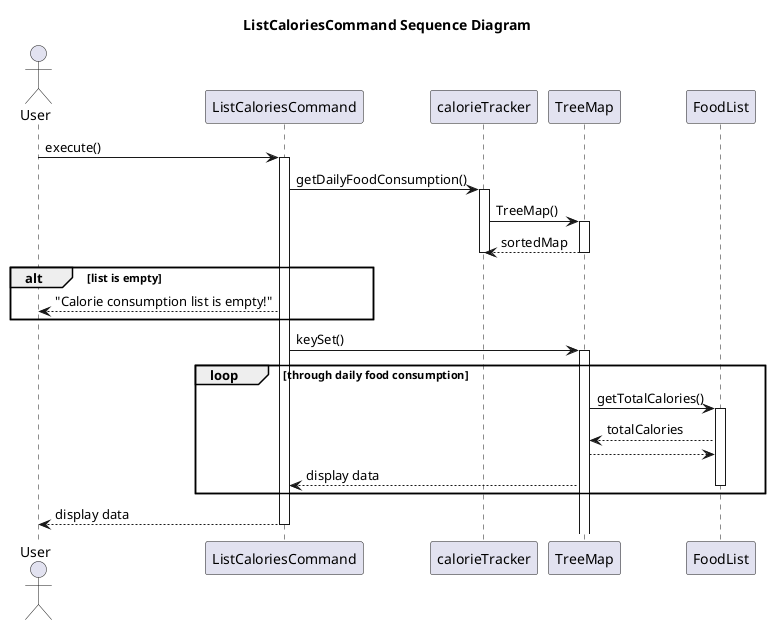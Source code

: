 @startuml
title ListCaloriesCommand Sequence Diagram

actor User

User -> ListCaloriesCommand: execute()
activate ListCaloriesCommand

ListCaloriesCommand -> calorieTracker: getDailyFoodConsumption()
activate calorieTracker
calorieTracker -> TreeMap: TreeMap()
activate TreeMap
calorieTracker <-- TreeMap: sortedMap
deactivate TreeMap
deactivate calorieTracker

alt list is empty
    ListCaloriesCommand --> User: "Calorie consumption list is empty!"
end
    ListCaloriesCommand -> TreeMap: keySet()
    activate TreeMap

    loop through daily food consumption
        TreeMap -> FoodList: getTotalCalories()
        activate FoodList
        TreeMap <-- FoodList: totalCalories
        FoodList <-- TreeMap
        TreeMap --> ListCaloriesCommand: display data
        deactivate FoodList
    end


    ListCaloriesCommand --> User: display data

deactivate ListCaloriesCommand
@enduml
